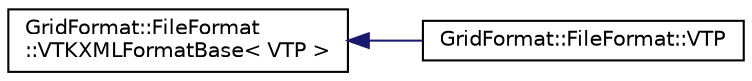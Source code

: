 digraph "Graphical Class Hierarchy"
{
 // LATEX_PDF_SIZE
  edge [fontname="Helvetica",fontsize="10",labelfontname="Helvetica",labelfontsize="10"];
  node [fontname="Helvetica",fontsize="10",shape=record];
  rankdir="LR";
  Node0 [label="GridFormat::FileFormat\l::VTKXMLFormatBase\< VTP \>",height=0.2,width=0.4,color="black", fillcolor="white", style="filled",URL="$structGridFormat_1_1FileFormat_1_1VTKXMLFormatBase.html",tooltip=" "];
  Node0 -> Node1 [dir="back",color="midnightblue",fontsize="10",style="solid",fontname="Helvetica"];
  Node1 [label="GridFormat::FileFormat::VTP",height=0.2,width=0.4,color="black", fillcolor="white", style="filled",URL="$structGridFormat_1_1FileFormat_1_1VTP.html",tooltip="Selector for the .vtp/.pvtp file format for two-dimensional unstructured grids."];
}
